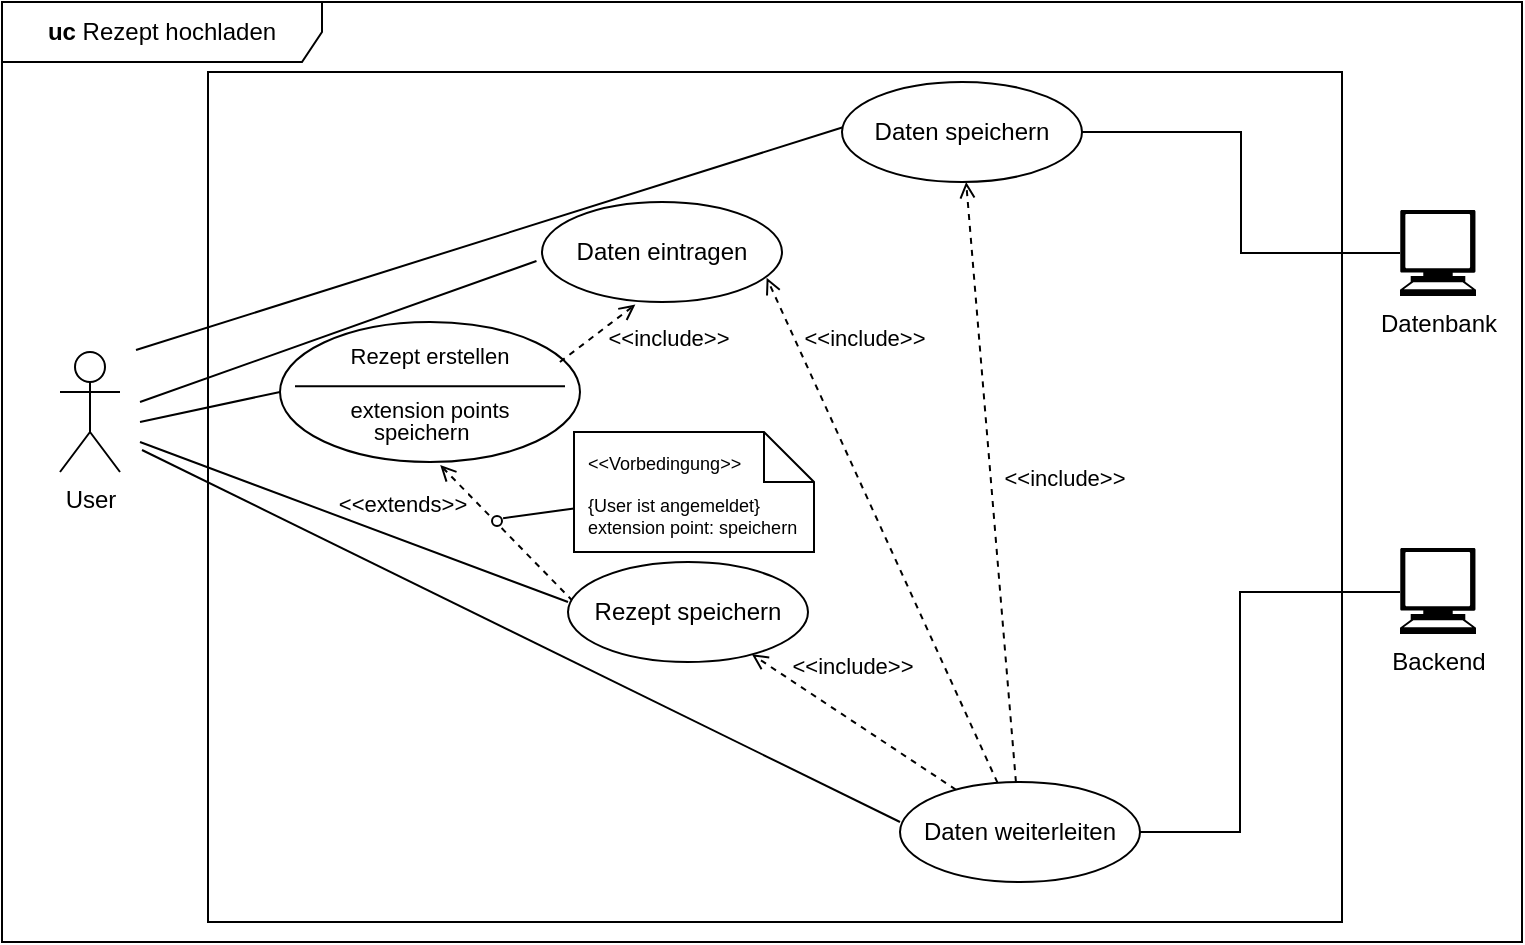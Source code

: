 <mxfile version="24.8.1">
  <diagram name="Seite-1" id="-T2844nzSg6uFc6EjAP8">
    <mxGraphModel dx="1326" dy="714" grid="1" gridSize="10" guides="1" tooltips="1" connect="1" arrows="1" fold="1" page="1" pageScale="1" pageWidth="827" pageHeight="1169" math="0" shadow="0">
      <root>
        <mxCell id="0" />
        <mxCell id="1" parent="0" />
        <mxCell id="j8pct50h78kjmeL6dkop-33" value="" style="endArrow=open;html=1;rounded=0;dashed=1;endFill=0;entryX=0.534;entryY=1.022;entryDx=0;entryDy=0;entryPerimeter=0;exitX=0.02;exitY=0.391;exitDx=0;exitDy=0;exitPerimeter=0;" parent="1" edge="1" source="j8pct50h78kjmeL6dkop-14">
          <mxGeometry width="50" height="50" relative="1" as="geometry">
            <mxPoint x="228.96" y="450.15" as="sourcePoint" />
            <mxPoint x="230.1" y="421.54" as="targetPoint" />
          </mxGeometry>
        </mxCell>
        <mxCell id="j8pct50h78kjmeL6dkop-50" value="&amp;lt;&amp;lt;extends&amp;gt;&amp;gt;" style="edgeLabel;html=1;align=center;verticalAlign=middle;resizable=0;points=[];" parent="j8pct50h78kjmeL6dkop-33" vertex="1" connectable="0">
          <mxGeometry x="0.364" y="-1" relative="1" as="geometry">
            <mxPoint x="-41" y="-2" as="offset" />
          </mxGeometry>
        </mxCell>
        <mxCell id="j8pct50h78kjmeL6dkop-51" value="&lt;div&gt;&lt;br&gt;&lt;/div&gt;" style="edgeLabel;html=1;align=center;verticalAlign=middle;resizable=0;points=[];" parent="j8pct50h78kjmeL6dkop-33" vertex="1" connectable="0">
          <mxGeometry x="0.411" relative="1" as="geometry">
            <mxPoint as="offset" />
          </mxGeometry>
        </mxCell>
        <mxCell id="j8pct50h78kjmeL6dkop-1" value="" style="shape=ellipse;container=1;horizontal=1;horizontalStack=0;resizeParent=1;resizeParentMax=0;resizeLast=0;html=1;dashed=0;collapsible=0;" parent="1" vertex="1">
          <mxGeometry x="150" y="350" width="150" height="70" as="geometry" />
        </mxCell>
        <mxCell id="j8pct50h78kjmeL6dkop-2" value="&lt;font style=&quot;font-size: 11px;&quot;&gt;Rezept erstellen&lt;/font&gt;" style="html=1;strokeColor=none;fillColor=none;align=center;verticalAlign=middle;rotatable=0;whiteSpace=wrap;" parent="j8pct50h78kjmeL6dkop-1" vertex="1">
          <mxGeometry y="5.833" width="150" height="23.333" as="geometry" />
        </mxCell>
        <mxCell id="j8pct50h78kjmeL6dkop-3" value="" style="line;strokeWidth=1;fillColor=none;rotatable=0;labelPosition=right;points=[];portConstraint=eastwest;dashed=0;resizeWidth=1;" parent="j8pct50h78kjmeL6dkop-1" vertex="1">
          <mxGeometry x="7.5" y="29.167" width="135" height="5.833" as="geometry" />
        </mxCell>
        <mxCell id="j8pct50h78kjmeL6dkop-4" value="&lt;font style=&quot;font-size: 11px;&quot;&gt;extension points&lt;/font&gt;" style="text;html=1;align=center;verticalAlign=middle;rotatable=0;fillColor=none;strokeColor=none;whiteSpace=wrap;" parent="j8pct50h78kjmeL6dkop-1" vertex="1">
          <mxGeometry x="-0.002" y="35" width="150" height="17.5" as="geometry" />
        </mxCell>
        <mxCell id="j8pct50h78kjmeL6dkop-5" value="&lt;font style=&quot;font-size: 11px;&quot;&gt;speichern&lt;/font&gt;" style="text;html=1;align=left;verticalAlign=middle;rotatable=0;spacingLeft=25;fillColor=none;strokeColor=none;whiteSpace=wrap;" parent="j8pct50h78kjmeL6dkop-1" vertex="1">
          <mxGeometry x="19.997" y="46.667" width="150" height="17.5" as="geometry" />
        </mxCell>
        <mxCell id="j8pct50h78kjmeL6dkop-12" value="User" style="shape=umlActor;verticalLabelPosition=bottom;verticalAlign=top;html=1;direction=east;" parent="1" vertex="1">
          <mxGeometry x="40" y="365" width="30" height="60" as="geometry" />
        </mxCell>
        <mxCell id="j8pct50h78kjmeL6dkop-14" value="Rezept speichern" style="ellipse;whiteSpace=wrap;html=1;" parent="1" vertex="1">
          <mxGeometry x="294" y="470" width="120" height="50" as="geometry" />
        </mxCell>
        <mxCell id="j8pct50h78kjmeL6dkop-43" style="edgeStyle=orthogonalEdgeStyle;rounded=0;orthogonalLoop=1;jettySize=auto;html=1;endArrow=none;endFill=0;" parent="1" source="j8pct50h78kjmeL6dkop-15" target="j8pct50h78kjmeL6dkop-20" edge="1">
          <mxGeometry relative="1" as="geometry">
            <Array as="points">
              <mxPoint x="630" y="605" />
              <mxPoint x="630" y="485" />
            </Array>
          </mxGeometry>
        </mxCell>
        <mxCell id="j8pct50h78kjmeL6dkop-20" value="Backend" style="shape=mxgraph.signs.tech.computer;html=1;pointerEvents=1;fillColor=#000000;strokeColor=none;verticalLabelPosition=bottom;verticalAlign=top;align=center;" parent="1" vertex="1">
          <mxGeometry x="710" y="463" width="38" height="43" as="geometry" />
        </mxCell>
        <mxCell id="j8pct50h78kjmeL6dkop-21" value="Datenbank" style="shape=mxgraph.signs.tech.computer;html=1;pointerEvents=1;fillColor=#000000;strokeColor=none;verticalLabelPosition=bottom;verticalAlign=top;align=center;" parent="1" vertex="1">
          <mxGeometry x="710" y="294" width="38" height="43" as="geometry" />
        </mxCell>
        <mxCell id="j8pct50h78kjmeL6dkop-27" value="" style="endArrow=none;html=1;rounded=0;exitX=0;exitY=0.4;exitDx=0;exitDy=0;exitPerimeter=0;" parent="1" edge="1">
          <mxGeometry width="50" height="50" relative="1" as="geometry">
            <mxPoint x="294" y="490" as="sourcePoint" />
            <mxPoint x="80" y="410" as="targetPoint" />
          </mxGeometry>
        </mxCell>
        <mxCell id="j8pct50h78kjmeL6dkop-28" value="" style="endArrow=none;html=1;rounded=0;entryX=-0.023;entryY=0.59;entryDx=0;entryDy=0;entryPerimeter=0;" parent="1" target="j8pct50h78kjmeL6dkop-13" edge="1">
          <mxGeometry width="50" height="50" relative="1" as="geometry">
            <mxPoint x="80" y="390" as="sourcePoint" />
            <mxPoint x="340" y="360" as="targetPoint" />
          </mxGeometry>
        </mxCell>
        <mxCell id="j8pct50h78kjmeL6dkop-30" value="" style="endArrow=none;html=1;rounded=0;entryX=0;entryY=0.5;entryDx=0;entryDy=0;" parent="1" target="j8pct50h78kjmeL6dkop-1" edge="1">
          <mxGeometry width="50" height="50" relative="1" as="geometry">
            <mxPoint x="80" y="400" as="sourcePoint" />
            <mxPoint x="440" y="370" as="targetPoint" />
          </mxGeometry>
        </mxCell>
        <mxCell id="j8pct50h78kjmeL6dkop-34" value="" style="endArrow=open;html=1;rounded=0;dashed=1;endFill=0;exitX=0.933;exitY=0.607;exitDx=0;exitDy=0;entryX=0.389;entryY=1.026;entryDx=0;entryDy=0;entryPerimeter=0;exitPerimeter=0;" parent="1" source="j8pct50h78kjmeL6dkop-2" target="j8pct50h78kjmeL6dkop-13" edge="1">
          <mxGeometry width="50" height="50" relative="1" as="geometry">
            <mxPoint x="480" y="380" as="sourcePoint" />
            <mxPoint x="400" y="340" as="targetPoint" />
          </mxGeometry>
        </mxCell>
        <mxCell id="j8pct50h78kjmeL6dkop-48" value="&amp;lt;&amp;lt;include&amp;gt;&amp;gt;" style="edgeLabel;html=1;align=center;verticalAlign=middle;resizable=0;points=[];" parent="j8pct50h78kjmeL6dkop-34" vertex="1" connectable="0">
          <mxGeometry x="-0.377" y="1" relative="1" as="geometry">
            <mxPoint x="42" y="-2" as="offset" />
          </mxGeometry>
        </mxCell>
        <mxCell id="j8pct50h78kjmeL6dkop-35" value="" style="endArrow=open;html=1;rounded=0;dashed=1;endFill=0;" parent="1" source="j8pct50h78kjmeL6dkop-15" target="j8pct50h78kjmeL6dkop-14" edge="1">
          <mxGeometry width="50" height="50" relative="1" as="geometry">
            <mxPoint x="540" y="465" as="sourcePoint" />
            <mxPoint x="460" y="425" as="targetPoint" />
          </mxGeometry>
        </mxCell>
        <mxCell id="j8pct50h78kjmeL6dkop-54" value="&amp;lt;&amp;lt;include&amp;gt;&amp;gt;" style="edgeLabel;html=1;align=center;verticalAlign=middle;resizable=0;points=[];" parent="j8pct50h78kjmeL6dkop-35" vertex="1" connectable="0">
          <mxGeometry x="-0.318" y="-1" relative="1" as="geometry">
            <mxPoint x="-18" y="-38" as="offset" />
          </mxGeometry>
        </mxCell>
        <mxCell id="j8pct50h78kjmeL6dkop-36" value="" style="endArrow=open;html=1;rounded=0;dashed=1;endFill=0;entryX=0.936;entryY=0.758;entryDx=0;entryDy=0;entryPerimeter=0;" parent="1" source="j8pct50h78kjmeL6dkop-15" target="j8pct50h78kjmeL6dkop-13" edge="1">
          <mxGeometry width="50" height="50" relative="1" as="geometry">
            <mxPoint x="430" y="500" as="sourcePoint" />
            <mxPoint x="350" y="460" as="targetPoint" />
          </mxGeometry>
        </mxCell>
        <mxCell id="j8pct50h78kjmeL6dkop-52" value="&amp;lt;&amp;lt;include&amp;gt;&amp;gt;" style="edgeLabel;html=1;align=center;verticalAlign=middle;resizable=0;points=[];" parent="j8pct50h78kjmeL6dkop-36" vertex="1" connectable="0">
          <mxGeometry x="0.247" y="-1" relative="1" as="geometry">
            <mxPoint x="4" y="-65" as="offset" />
          </mxGeometry>
        </mxCell>
        <mxCell id="j8pct50h78kjmeL6dkop-37" value="" style="endArrow=open;html=1;rounded=0;dashed=1;endFill=0;" parent="1" source="j8pct50h78kjmeL6dkop-15" target="j8pct50h78kjmeL6dkop-16" edge="1">
          <mxGeometry width="50" height="50" relative="1" as="geometry">
            <mxPoint x="440" y="510" as="sourcePoint" />
            <mxPoint x="360" y="470" as="targetPoint" />
          </mxGeometry>
        </mxCell>
        <mxCell id="j8pct50h78kjmeL6dkop-53" value="&amp;lt;&amp;lt;include&amp;gt;&amp;gt;" style="edgeLabel;html=1;align=center;verticalAlign=middle;resizable=0;points=[];" parent="j8pct50h78kjmeL6dkop-37" vertex="1" connectable="0">
          <mxGeometry x="0.024" y="-1" relative="1" as="geometry">
            <mxPoint x="36" y="1" as="offset" />
          </mxGeometry>
        </mxCell>
        <mxCell id="j8pct50h78kjmeL6dkop-42" style="edgeStyle=orthogonalEdgeStyle;rounded=0;orthogonalLoop=1;jettySize=auto;html=1;entryX=0;entryY=0.5;entryDx=0;entryDy=0;entryPerimeter=0;endArrow=none;endFill=0;" parent="1" source="j8pct50h78kjmeL6dkop-16" target="j8pct50h78kjmeL6dkop-21" edge="1">
          <mxGeometry relative="1" as="geometry" />
        </mxCell>
        <mxCell id="j8pct50h78kjmeL6dkop-45" value="&lt;b&gt;uc&lt;/b&gt; Rezept hochladen" style="shape=umlFrame;whiteSpace=wrap;html=1;pointerEvents=0;recursiveResize=0;container=1;collapsible=0;width=160;" parent="1" vertex="1">
          <mxGeometry x="11" y="190" width="760" height="470" as="geometry" />
        </mxCell>
        <mxCell id="j8pct50h78kjmeL6dkop-55" value="" style="ellipse;whiteSpace=wrap;html=1;aspect=fixed;" parent="j8pct50h78kjmeL6dkop-45" vertex="1">
          <mxGeometry x="245" y="257" width="5" height="5" as="geometry" />
        </mxCell>
        <mxCell id="j8pct50h78kjmeL6dkop-17" value="&lt;div style=&quot;font-size: 9px;&quot;&gt;&lt;font style=&quot;font-size: 9px;&quot;&gt;{User ist angemeldet}&lt;/font&gt;&lt;/div&gt;&lt;div style=&quot;font-size: 9px;&quot;&gt;&lt;font style=&quot;font-size: 9px;&quot;&gt;extension point: speichern&lt;br&gt;&lt;/font&gt;&lt;/div&gt;" style="shape=note2;boundedLbl=1;whiteSpace=wrap;html=1;size=25;verticalAlign=top;align=left;spacingLeft=5;" parent="j8pct50h78kjmeL6dkop-45" vertex="1">
          <mxGeometry x="286" y="215" width="120" height="60" as="geometry" />
        </mxCell>
        <mxCell id="j8pct50h78kjmeL6dkop-18" value="&lt;font style=&quot;font-size: 9px;&quot;&gt;&amp;lt;&amp;lt;Vorbedingung&amp;gt;&amp;gt;&lt;/font&gt;" style="resizeWidth=1;part=1;strokeColor=none;fillColor=none;align=left;spacingLeft=5;whiteSpace=wrap;html=1;" parent="j8pct50h78kjmeL6dkop-17" vertex="1">
          <mxGeometry width="120" height="30" relative="1" as="geometry" />
        </mxCell>
        <mxCell id="j8pct50h78kjmeL6dkop-16" value="Daten speichern" style="ellipse;whiteSpace=wrap;html=1;" parent="j8pct50h78kjmeL6dkop-45" vertex="1">
          <mxGeometry x="420" y="40" width="120" height="50" as="geometry" />
        </mxCell>
        <mxCell id="j8pct50h78kjmeL6dkop-13" value="Daten eintragen" style="ellipse;whiteSpace=wrap;html=1;" parent="j8pct50h78kjmeL6dkop-45" vertex="1">
          <mxGeometry x="270" y="100" width="120" height="50" as="geometry" />
        </mxCell>
        <mxCell id="QK1Q7rzBcfzBGIBgoA3X-2" value="" style="endArrow=none;html=1;rounded=0;exitX=0;exitY=0.4;exitDx=0;exitDy=0;exitPerimeter=0;" edge="1" parent="j8pct50h78kjmeL6dkop-45" source="j8pct50h78kjmeL6dkop-15">
          <mxGeometry width="50" height="50" relative="1" as="geometry">
            <mxPoint x="450.0" y="419" as="sourcePoint" />
            <mxPoint x="70" y="224" as="targetPoint" />
          </mxGeometry>
        </mxCell>
        <mxCell id="j8pct50h78kjmeL6dkop-38" value="" style="endArrow=none;html=1;rounded=0;entryX=1.108;entryY=0.215;entryDx=0;entryDy=0;entryPerimeter=0;" parent="j8pct50h78kjmeL6dkop-45" source="j8pct50h78kjmeL6dkop-17" edge="1" target="j8pct50h78kjmeL6dkop-55">
          <mxGeometry width="50" height="50" relative="1" as="geometry">
            <mxPoint x="370.0" y="270" as="sourcePoint" />
            <mxPoint x="220" y="235" as="targetPoint" />
          </mxGeometry>
        </mxCell>
        <mxCell id="QK1Q7rzBcfzBGIBgoA3X-8" value="" style="rounded=0;whiteSpace=wrap;html=1;fillColor=none;" vertex="1" parent="j8pct50h78kjmeL6dkop-45">
          <mxGeometry x="103" y="35" width="567" height="425" as="geometry" />
        </mxCell>
        <mxCell id="j8pct50h78kjmeL6dkop-15" value="Daten weiterleiten" style="ellipse;whiteSpace=wrap;html=1;" parent="1" vertex="1">
          <mxGeometry x="460" y="580" width="120" height="50" as="geometry" />
        </mxCell>
        <mxCell id="QK1Q7rzBcfzBGIBgoA3X-1" value="" style="endArrow=none;html=1;rounded=0;entryX=0.004;entryY=0.453;entryDx=0;entryDy=0;entryPerimeter=0;" edge="1" parent="1" target="j8pct50h78kjmeL6dkop-16">
          <mxGeometry width="50" height="50" relative="1" as="geometry">
            <mxPoint x="78" y="364" as="sourcePoint" />
            <mxPoint x="431.6" y="220.0" as="targetPoint" />
          </mxGeometry>
        </mxCell>
      </root>
    </mxGraphModel>
  </diagram>
</mxfile>
